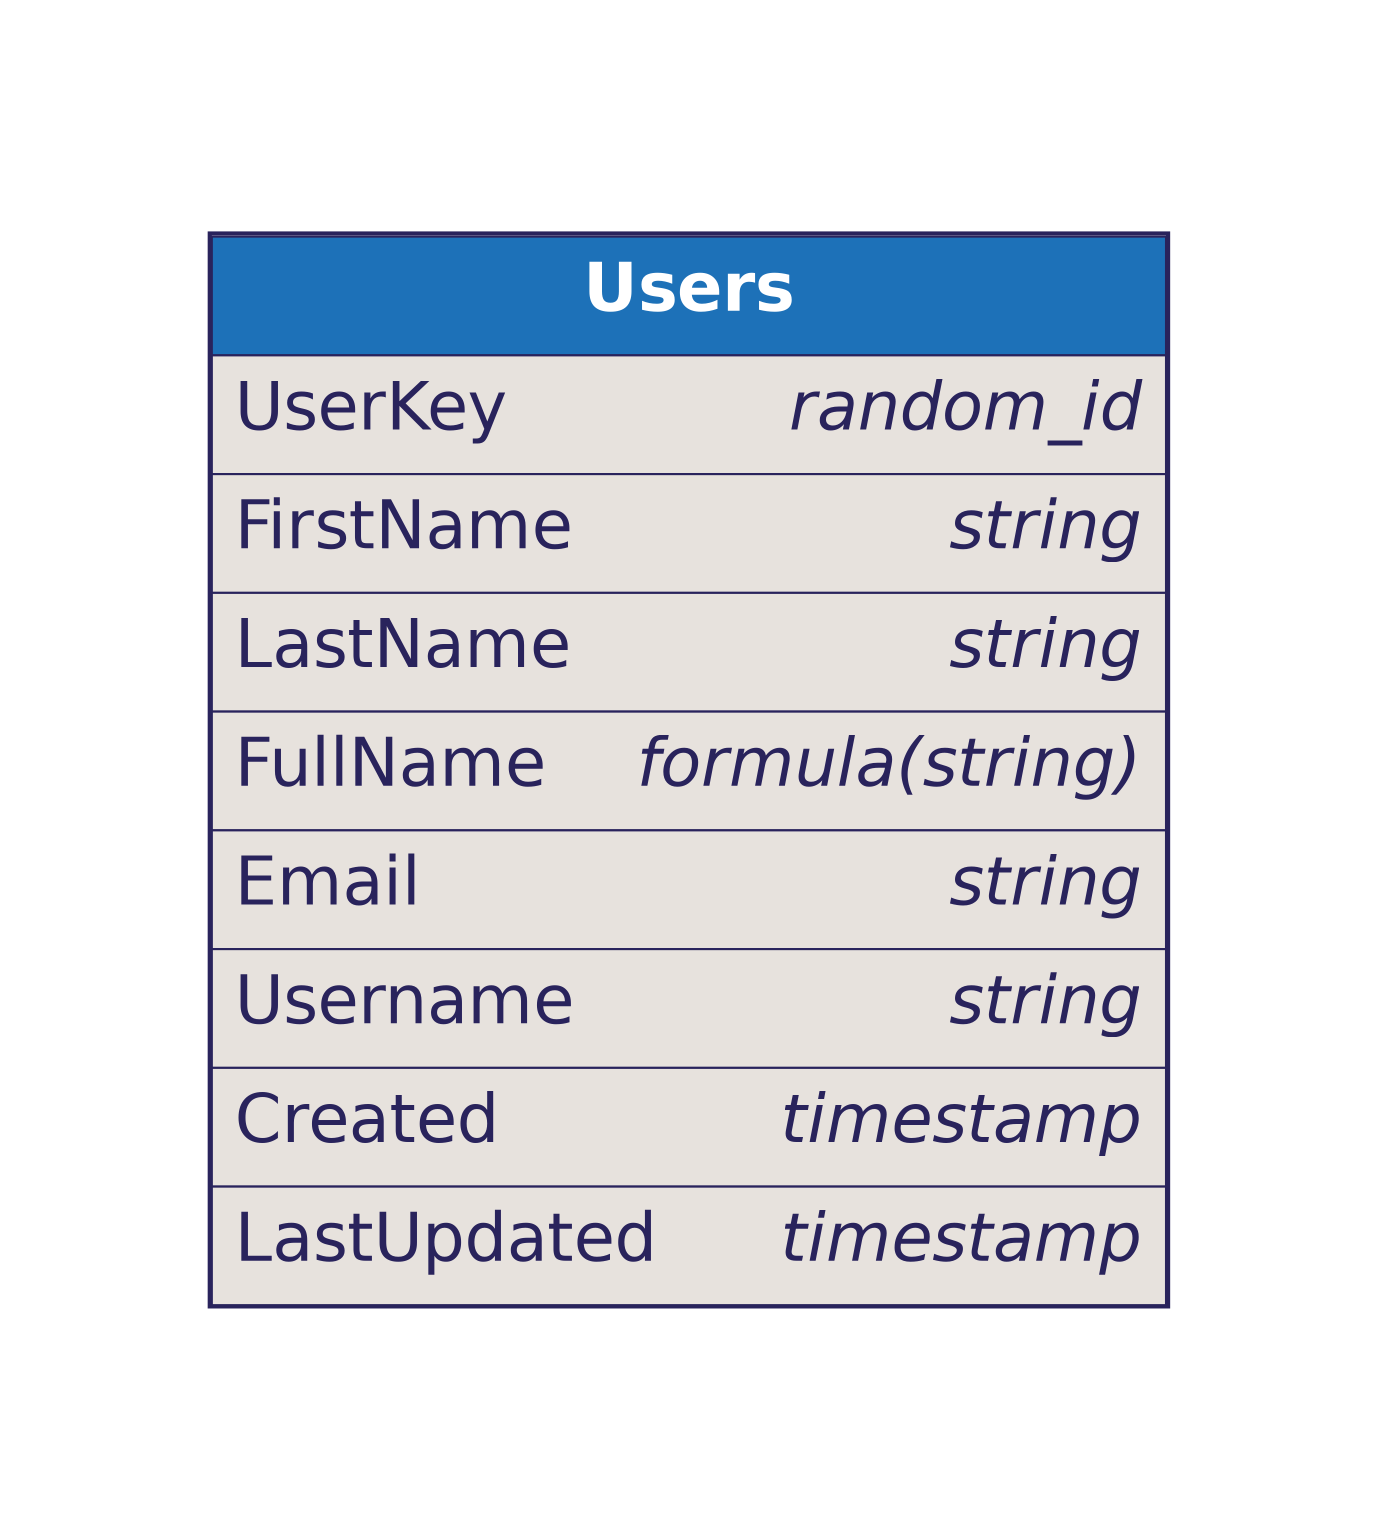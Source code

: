 digraph dbml {
      rankdir=LR;
      graph [fontname="helvetica", fontsize=32, fontcolor="#29235c", bgcolor="transparent"];
      node [penwidth=0, margin=0, fontname="helvetica", fontsize=32, fontcolor="#29235c"];
      edge [fontname="helvetica", fontsize=32, fontcolor="#29235c", color="#29235c"];

      
      
      
      "Users" [id="Users";label=<<TABLE BORDER="2" COLOR="#29235c" CELLBORDER="1" CELLSPACING="0" CELLPADDING="10" >
      <TR><TD PORT="f0" BGCOLOR="#1d71b8"><font color="#ffffff"><B>       Users       </B></font></TD></TR>
<TR><TD ALIGN="left" PORT="f1" BGCOLOR="#e7e2dd">
      <TABLE CELLPADDING="0" CELLSPACING="0" BORDER="0">
        <TR>
          <TD ALIGN="LEFT">UserKey<FONT>    </FONT></TD>
          <TD ALIGN="RIGHT"><font><i>random_id</i></font></TD>
        </TR>
      </TABLE>
    </TD></TR>
<TR><TD ALIGN="left" PORT="f2" BGCOLOR="#e7e2dd">
      <TABLE CELLPADDING="0" CELLSPACING="0" BORDER="0">
        <TR>
          <TD ALIGN="LEFT">FirstName<FONT>    </FONT></TD>
          <TD ALIGN="RIGHT"><font><i>string</i></font></TD>
        </TR>
      </TABLE>
    </TD></TR>
<TR><TD ALIGN="left" PORT="f3" BGCOLOR="#e7e2dd">
      <TABLE CELLPADDING="0" CELLSPACING="0" BORDER="0">
        <TR>
          <TD ALIGN="LEFT">LastName<FONT>    </FONT></TD>
          <TD ALIGN="RIGHT"><font><i>string</i></font></TD>
        </TR>
      </TABLE>
    </TD></TR>
<TR><TD ALIGN="left" PORT="f4" BGCOLOR="#e7e2dd">
      <TABLE CELLPADDING="0" CELLSPACING="0" BORDER="0">
        <TR>
          <TD ALIGN="LEFT">FullName<FONT>    </FONT></TD>
          <TD ALIGN="RIGHT"><font><i>formula(string)</i></font></TD>
        </TR>
      </TABLE>
    </TD></TR>
<TR><TD ALIGN="left" PORT="f5" BGCOLOR="#e7e2dd">
      <TABLE CELLPADDING="0" CELLSPACING="0" BORDER="0">
        <TR>
          <TD ALIGN="LEFT">Email<FONT>    </FONT></TD>
          <TD ALIGN="RIGHT"><font><i>string</i></font></TD>
        </TR>
      </TABLE>
    </TD></TR>
<TR><TD ALIGN="left" PORT="f6" BGCOLOR="#e7e2dd">
      <TABLE CELLPADDING="0" CELLSPACING="0" BORDER="0">
        <TR>
          <TD ALIGN="LEFT">Username<FONT>    </FONT></TD>
          <TD ALIGN="RIGHT"><font><i>string</i></font></TD>
        </TR>
      </TABLE>
    </TD></TR>
<TR><TD ALIGN="left" PORT="f7" BGCOLOR="#e7e2dd">
      <TABLE CELLPADDING="0" CELLSPACING="0" BORDER="0">
        <TR>
          <TD ALIGN="LEFT">Created<FONT>    </FONT></TD>
          <TD ALIGN="RIGHT"><font><i>timestamp</i></font></TD>
        </TR>
      </TABLE>
    </TD></TR>
<TR><TD ALIGN="left" PORT="f8" BGCOLOR="#e7e2dd">
      <TABLE CELLPADDING="0" CELLSPACING="0" BORDER="0">
        <TR>
          <TD ALIGN="LEFT">LastUpdated<FONT>    </FONT></TD>
          <TD ALIGN="RIGHT"><font><i>timestamp</i></font></TD>
        </TR>
      </TABLE>
    </TD></TR>
    </TABLE>>];
    
      
      
    }
